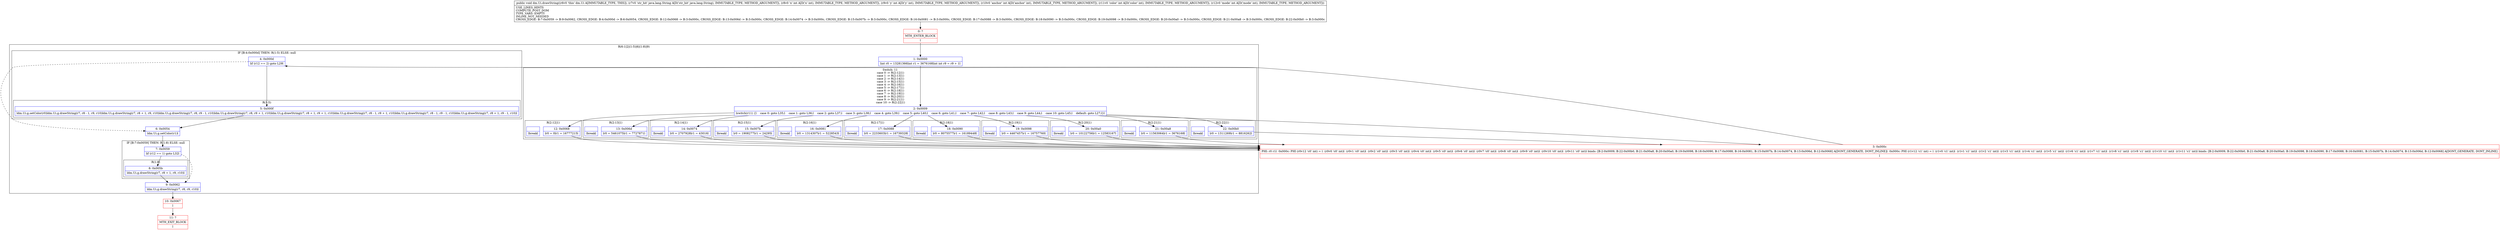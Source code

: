 digraph "CFG fordm.Ui.drawString(Ljava\/lang\/String;IIIII)V" {
subgraph cluster_Region_1070240401 {
label = "R(6:1|2|(1:5)|6|(1:8)|9)";
node [shape=record,color=blue];
Node_1 [shape=record,label="{1\:\ 0x0000|lint r0 = 13281366lint r1 = 3676168lint int r9 = r9 + 1l}"];
subgraph cluster_SwitchRegion_306696614 {
label = "Switch: 11
 case 0 -> R(2:12|1)
 case 1 -> R(2:13|1)
 case 2 -> R(2:14|1)
 case 3 -> R(2:15|1)
 case 4 -> R(2:16|1)
 case 5 -> R(2:17|1)
 case 6 -> R(2:18|1)
 case 7 -> R(2:19|1)
 case 8 -> R(2:20|1)
 case 9 -> R(2:21|1)
 case 10 -> R(2:22|1)";
node [shape=record,color=blue];
Node_2 [shape=record,label="{2\:\ 0x0009|lswitch(r11) \{l    case 0: goto L35;l    case 1: goto L36;l    case 2: goto L37;l    case 3: goto L38;l    case 4: goto L39;l    case 5: goto L40;l    case 6: goto L41;l    case 7: goto L42;l    case 8: goto L43;l    case 9: goto L44;l    case 10: goto L45;l    default: goto L27;l\}l}"];
subgraph cluster_Region_763744394 {
label = "R(2:12|1)";
node [shape=record,color=blue];
Node_12 [shape=record,label="{12\:\ 0x0068|lr0 = 0lr1 = 16777215l}"];
Node_InsnContainer_1077645392 [shape=record,label="{|lbreakl}"];
}
subgraph cluster_Region_1495683890 {
label = "R(2:13|1)";
node [shape=record,color=blue];
Node_13 [shape=record,label="{13\:\ 0x006d|lr0 = 5461075lr1 = 7727871l}"];
Node_InsnContainer_1170913934 [shape=record,label="{|lbreakl}"];
}
subgraph cluster_Region_1182829864 {
label = "R(2:14|1)";
node [shape=record,color=blue];
Node_14 [shape=record,label="{14\:\ 0x0074|lr0 = 2707928lr1 = 43016l}"];
Node_InsnContainer_1750333205 [shape=record,label="{|lbreakl}"];
}
subgraph cluster_Region_2095234753 {
label = "R(2:15|1)";
node [shape=record,color=blue];
Node_15 [shape=record,label="{15\:\ 0x007b|lr0 = 1908277lr1 = 24295l}"];
Node_InsnContainer_1152762200 [shape=record,label="{|lbreakl}"];
}
subgraph cluster_Region_443402051 {
label = "R(2:16|1)";
node [shape=record,color=blue];
Node_16 [shape=record,label="{16\:\ 0x0081|lr0 = 1314307lr1 = 5228543l}"];
Node_InsnContainer_1477472398 [shape=record,label="{|lbreakl}"];
}
subgraph cluster_Region_1032079269 {
label = "R(2:17|1)";
node [shape=record,color=blue];
Node_17 [shape=record,label="{17\:\ 0x0088|lr0 = 2233603lr1 = 16739328l}"];
Node_InsnContainer_1218363336 [shape=record,label="{|lbreakl}"];
}
subgraph cluster_Region_2100882449 {
label = "R(2:18|1)";
node [shape=record,color=blue];
Node_18 [shape=record,label="{18\:\ 0x0090|lr0 = 8075577lr1 = 16189448l}"];
Node_InsnContainer_1057096337 [shape=record,label="{|lbreakl}"];
}
subgraph cluster_Region_1568105420 {
label = "R(2:19|1)";
node [shape=record,color=blue];
Node_19 [shape=record,label="{19\:\ 0x0098|lr0 = 4467457lr1 = 16757760l}"];
Node_InsnContainer_1440201512 [shape=record,label="{|lbreakl}"];
}
subgraph cluster_Region_918696351 {
label = "R(2:20|1)";
node [shape=record,color=blue];
Node_20 [shape=record,label="{20\:\ 0x00a0|lr0 = 10122756lr1 = 12583167l}"];
Node_InsnContainer_236463388 [shape=record,label="{|lbreakl}"];
}
subgraph cluster_Region_284823771 {
label = "R(2:21|1)";
node [shape=record,color=blue];
Node_21 [shape=record,label="{21\:\ 0x00a8|lr0 = 11563064lr1 = 3676168l}"];
Node_InsnContainer_868596712 [shape=record,label="{|lbreakl}"];
}
subgraph cluster_Region_498576152 {
label = "R(2:22|1)";
node [shape=record,color=blue];
Node_22 [shape=record,label="{22\:\ 0x00b0|lr0 = 1311269lr1 = 8816262l}"];
Node_InsnContainer_486289803 [shape=record,label="{|lbreakl}"];
}
}
subgraph cluster_IfRegion_1947916231 {
label = "IF [B:4:0x000d] THEN: R(1:5) ELSE: null";
node [shape=record,color=blue];
Node_4 [shape=record,label="{4\:\ 0x000d|lif (r12 == 2) goto L29l}"];
subgraph cluster_Region_1157130061 {
label = "R(1:5)";
node [shape=record,color=blue];
Node_5 [shape=record,label="{5\:\ 0x000f|ldm.Ui.g.setColor(r0)ldm.Ui.g.drawString(r7, r8 \- 1, r9, r10)ldm.Ui.g.drawString(r7, r8 + 1, r9, r10)ldm.Ui.g.drawString(r7, r8, r9 \- 1, r10)ldm.Ui.g.drawString(r7, r8, r9 + 1, r10)ldm.Ui.g.drawString(r7, r8 + 1, r9 + 1, r10)ldm.Ui.g.drawString(r7, r8 \- 1, r9 + 1, r10)ldm.Ui.g.drawString(r7, r8 \- 1, r9 \- 1, r10)ldm.Ui.g.drawString(r7, r8 + 1, r9 \- 1, r10)l}"];
}
}
Node_6 [shape=record,label="{6\:\ 0x0054|ldm.Ui.g.setColor(r1)l}"];
subgraph cluster_IfRegion_1004874909 {
label = "IF [B:7:0x0059] THEN: R(1:8) ELSE: null";
node [shape=record,color=blue];
Node_7 [shape=record,label="{7\:\ 0x0059|lif (r12 == 1) goto L32l}"];
subgraph cluster_Region_106126135 {
label = "R(1:8)";
node [shape=record,color=blue];
Node_8 [shape=record,label="{8\:\ 0x005b|ldm.Ui.g.drawString(r7, r8 + 1, r9, r10)l}"];
}
}
Node_9 [shape=record,label="{9\:\ 0x0062|ldm.Ui.g.drawString(r7, r8, r9, r10)l}"];
}
Node_0 [shape=record,color=red,label="{0\:\ ?|MTH_ENTER_BLOCK\l|l}"];
Node_3 [shape=record,color=red,label="{3\:\ 0x000c|PHI: r0 r1l  0x000c: PHI (r0v12 'c0' int) = l  (r0v0 'c0' int)l  (r0v1 'c0' int)l  (r0v2 'c0' int)l  (r0v3 'c0' int)l  (r0v4 'c0' int)l  (r0v5 'c0' int)l  (r0v6 'c0' int)l  (r0v7 'c0' int)l  (r0v8 'c0' int)l  (r0v9 'c0' int)l  (r0v10 'c0' int)l  (r0v11 'c0' int)l binds: [B:2:0x0009, B:22:0x00b0, B:21:0x00a8, B:20:0x00a0, B:19:0x0098, B:18:0x0090, B:17:0x0088, B:16:0x0081, B:15:0x007b, B:14:0x0074, B:13:0x006d, B:12:0x0068] A[DONT_GENERATE, DONT_INLINE]l  0x000c: PHI (r1v12 'c1' int) = l  (r1v0 'c1' int)l  (r1v1 'c1' int)l  (r1v2 'c1' int)l  (r1v3 'c1' int)l  (r1v4 'c1' int)l  (r1v5 'c1' int)l  (r1v6 'c1' int)l  (r1v7 'c1' int)l  (r1v8 'c1' int)l  (r1v9 'c1' int)l  (r1v10 'c1' int)l  (r1v11 'c1' int)l binds: [B:2:0x0009, B:22:0x00b0, B:21:0x00a8, B:20:0x00a0, B:19:0x0098, B:18:0x0090, B:17:0x0088, B:16:0x0081, B:15:0x007b, B:14:0x0074, B:13:0x006d, B:12:0x0068] A[DONT_GENERATE, DONT_INLINE]\l|l}"];
Node_10 [shape=record,color=red,label="{10\:\ 0x0067|l}"];
Node_11 [shape=record,color=red,label="{11\:\ ?|MTH_EXIT_BLOCK\l|l}"];
MethodNode[shape=record,label="{public void dm.Ui.drawString((r6v0 'this' dm.Ui A[IMMUTABLE_TYPE, THIS]), (r7v0 'str_hit' java.lang.String A[D('str_hit' java.lang.String), IMMUTABLE_TYPE, METHOD_ARGUMENT]), (r8v0 'x' int A[D('x' int), IMMUTABLE_TYPE, METHOD_ARGUMENT]), (r9v0 'y' int A[D('y' int), IMMUTABLE_TYPE, METHOD_ARGUMENT]), (r10v0 'anchor' int A[D('anchor' int), IMMUTABLE_TYPE, METHOD_ARGUMENT]), (r11v0 'color' int A[D('color' int), IMMUTABLE_TYPE, METHOD_ARGUMENT]), (r12v0 'mode' int A[D('mode' int), IMMUTABLE_TYPE, METHOD_ARGUMENT]))  | USE_LINES_HINTS\lCOMPUTE_POST_DOM\lTYPE_VARS: EMPTY\lINLINE_NOT_NEEDED\lCROSS_EDGE: B:7:0x0059 \-\> B:9:0x0062, CROSS_EDGE: B:4:0x000d \-\> B:6:0x0054, CROSS_EDGE: B:12:0x0068 \-\> B:3:0x000c, CROSS_EDGE: B:13:0x006d \-\> B:3:0x000c, CROSS_EDGE: B:14:0x0074 \-\> B:3:0x000c, CROSS_EDGE: B:15:0x007b \-\> B:3:0x000c, CROSS_EDGE: B:16:0x0081 \-\> B:3:0x000c, CROSS_EDGE: B:17:0x0088 \-\> B:3:0x000c, CROSS_EDGE: B:18:0x0090 \-\> B:3:0x000c, CROSS_EDGE: B:19:0x0098 \-\> B:3:0x000c, CROSS_EDGE: B:20:0x00a0 \-\> B:3:0x000c, CROSS_EDGE: B:21:0x00a8 \-\> B:3:0x000c, CROSS_EDGE: B:22:0x00b0 \-\> B:3:0x000c\l}"];
MethodNode -> Node_0;
Node_1 -> Node_2;
Node_2 -> Node_3;
Node_2 -> Node_12;
Node_2 -> Node_13;
Node_2 -> Node_14;
Node_2 -> Node_15;
Node_2 -> Node_16;
Node_2 -> Node_17;
Node_2 -> Node_18;
Node_2 -> Node_19;
Node_2 -> Node_20;
Node_2 -> Node_21;
Node_2 -> Node_22;
Node_12 -> Node_3;
Node_13 -> Node_3;
Node_14 -> Node_3;
Node_15 -> Node_3;
Node_16 -> Node_3;
Node_17 -> Node_3;
Node_18 -> Node_3;
Node_19 -> Node_3;
Node_20 -> Node_3;
Node_21 -> Node_3;
Node_22 -> Node_3;
Node_4 -> Node_5;
Node_4 -> Node_6[style=dashed];
Node_5 -> Node_6;
Node_6 -> Node_7;
Node_7 -> Node_8;
Node_7 -> Node_9[style=dashed];
Node_8 -> Node_9;
Node_9 -> Node_10;
Node_0 -> Node_1;
Node_3 -> Node_4;
Node_10 -> Node_11;
}

